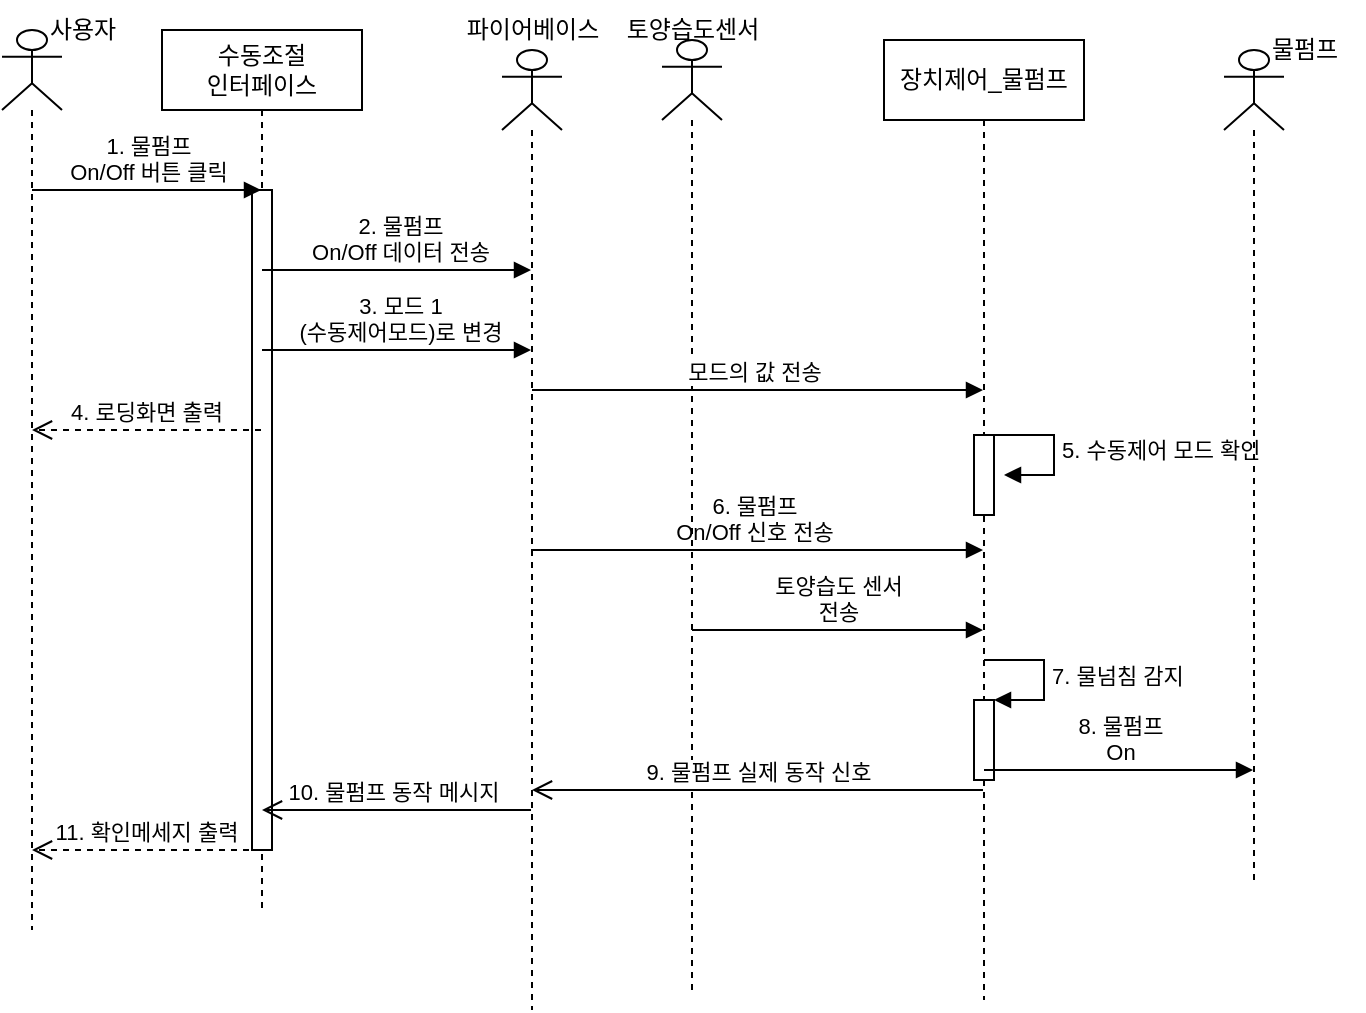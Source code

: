 <mxfile version="20.5.3" type="github">
  <diagram id="QDg-Uc9_VLPLqPZ0KN7H" name="페이지-1">
    <mxGraphModel dx="1189" dy="672" grid="1" gridSize="10" guides="1" tooltips="1" connect="1" arrows="1" fold="1" page="1" pageScale="1" pageWidth="3300" pageHeight="4681" math="0" shadow="0">
      <root>
        <mxCell id="0" />
        <mxCell id="1" parent="0" />
        <mxCell id="m533QYnePMexXK54dJPi-2" value="수동조절&lt;br&gt;&amp;nbsp;인터페이스&lt;span style=&quot;white-space: pre;&quot;&gt; &lt;/span&gt;" style="shape=umlLifeline;perimeter=lifelinePerimeter;whiteSpace=wrap;html=1;container=1;collapsible=0;recursiveResize=0;outlineConnect=0;" parent="1" vertex="1">
          <mxGeometry x="330" y="30" width="100" height="440" as="geometry" />
        </mxCell>
        <mxCell id="fCSJHaDYAhfbXdrU-aAX-2" value="" style="html=1;points=[];perimeter=orthogonalPerimeter;" vertex="1" parent="m533QYnePMexXK54dJPi-2">
          <mxGeometry x="45" y="80" width="10" height="330" as="geometry" />
        </mxCell>
        <mxCell id="m533QYnePMexXK54dJPi-4" value="장치제어_물펌프" style="shape=umlLifeline;perimeter=lifelinePerimeter;whiteSpace=wrap;html=1;container=1;collapsible=0;recursiveResize=0;outlineConnect=0;" parent="1" vertex="1">
          <mxGeometry x="691" y="35" width="100" height="480" as="geometry" />
        </mxCell>
        <mxCell id="UEWJTj2JjrnhlsZKva8_-14" value="" style="html=1;points=[];perimeter=orthogonalPerimeter;" parent="m533QYnePMexXK54dJPi-4" vertex="1">
          <mxGeometry x="45" y="330" width="10" height="40" as="geometry" />
        </mxCell>
        <mxCell id="UEWJTj2JjrnhlsZKva8_-15" value="7. 물넘침 감지" style="edgeStyle=orthogonalEdgeStyle;html=1;align=left;spacingLeft=2;endArrow=block;rounded=0;entryX=1;entryY=0;" parent="m533QYnePMexXK54dJPi-4" target="UEWJTj2JjrnhlsZKva8_-14" edge="1">
          <mxGeometry relative="1" as="geometry">
            <mxPoint x="50" y="310" as="sourcePoint" />
            <Array as="points">
              <mxPoint x="80" y="310" />
            </Array>
          </mxGeometry>
        </mxCell>
        <mxCell id="fCSJHaDYAhfbXdrU-aAX-12" value="5. 수동제어 모드 확인" style="edgeStyle=orthogonalEdgeStyle;html=1;align=left;spacingLeft=2;endArrow=block;rounded=0;entryX=1;entryY=0;" edge="1" parent="m533QYnePMexXK54dJPi-4">
          <mxGeometry relative="1" as="geometry">
            <mxPoint x="55" y="197.5" as="sourcePoint" />
            <Array as="points">
              <mxPoint x="85" y="197.5" />
            </Array>
            <mxPoint x="60" y="217.5" as="targetPoint" />
          </mxGeometry>
        </mxCell>
        <mxCell id="fCSJHaDYAhfbXdrU-aAX-11" value="" style="html=1;points=[];perimeter=orthogonalPerimeter;" vertex="1" parent="m533QYnePMexXK54dJPi-4">
          <mxGeometry x="45" y="197.5" width="10" height="40" as="geometry" />
        </mxCell>
        <mxCell id="m533QYnePMexXK54dJPi-6" value="1. 물펌프&lt;br&gt;On/Off 버튼 클릭" style="html=1;verticalAlign=bottom;endArrow=block;rounded=0;" parent="1" source="UEWJTj2JjrnhlsZKva8_-1" target="m533QYnePMexXK54dJPi-2" edge="1">
          <mxGeometry width="80" relative="1" as="geometry">
            <mxPoint x="269.5" y="140" as="sourcePoint" />
            <mxPoint x="650" y="260" as="targetPoint" />
            <Array as="points">
              <mxPoint x="340" y="110" />
            </Array>
          </mxGeometry>
        </mxCell>
        <mxCell id="m533QYnePMexXK54dJPi-7" value="11. 확인메세지 출력" style="html=1;verticalAlign=bottom;endArrow=open;dashed=1;endSize=8;rounded=0;" parent="1" source="m533QYnePMexXK54dJPi-2" target="UEWJTj2JjrnhlsZKva8_-1" edge="1">
          <mxGeometry relative="1" as="geometry">
            <mxPoint x="650" y="260" as="sourcePoint" />
            <mxPoint x="269.5" y="170" as="targetPoint" />
            <Array as="points">
              <mxPoint x="350" y="440" />
            </Array>
          </mxGeometry>
        </mxCell>
        <mxCell id="m533QYnePMexXK54dJPi-8" value="2. 물펌프&lt;br&gt;On/Off 데이터 전송" style="html=1;verticalAlign=bottom;endArrow=block;rounded=0;" parent="1" source="m533QYnePMexXK54dJPi-2" target="UEWJTj2JjrnhlsZKva8_-5" edge="1">
          <mxGeometry x="0.015" width="80" relative="1" as="geometry">
            <mxPoint x="199.5" y="150" as="sourcePoint" />
            <mxPoint x="414.5" y="150.0" as="targetPoint" />
            <Array as="points">
              <mxPoint x="380" y="150" />
            </Array>
            <mxPoint as="offset" />
          </mxGeometry>
        </mxCell>
        <mxCell id="m533QYnePMexXK54dJPi-10" value="6. 물펌프&lt;br&gt;On/Off 신호 전송" style="html=1;verticalAlign=bottom;endArrow=block;rounded=0;" parent="1" target="m533QYnePMexXK54dJPi-4" edge="1">
          <mxGeometry x="-0.019" width="80" relative="1" as="geometry">
            <mxPoint x="514.5" y="290" as="sourcePoint" />
            <mxPoint x="829.5" y="290" as="targetPoint" />
            <Array as="points">
              <mxPoint x="530" y="290" />
            </Array>
            <mxPoint as="offset" />
          </mxGeometry>
        </mxCell>
        <mxCell id="m533QYnePMexXK54dJPi-12" value="8. 물펌프&lt;br&gt;On" style="html=1;verticalAlign=bottom;endArrow=block;rounded=0;" parent="1" source="m533QYnePMexXK54dJPi-4" target="UEWJTj2JjrnhlsZKva8_-3" edge="1">
          <mxGeometry width="80" relative="1" as="geometry">
            <mxPoint x="721" y="420" as="sourcePoint" />
            <mxPoint x="870.5" y="390" as="targetPoint" />
            <Array as="points">
              <mxPoint x="802" y="400" />
            </Array>
          </mxGeometry>
        </mxCell>
        <mxCell id="UEWJTj2JjrnhlsZKva8_-1" value="" style="shape=umlLifeline;participant=umlActor;perimeter=lifelinePerimeter;whiteSpace=wrap;html=1;container=1;collapsible=0;recursiveResize=0;verticalAlign=top;spacingTop=36;outlineConnect=0;" parent="1" vertex="1">
          <mxGeometry x="250" y="30" width="30" height="450" as="geometry" />
        </mxCell>
        <mxCell id="UEWJTj2JjrnhlsZKva8_-2" value="사용자" style="text;html=1;align=center;verticalAlign=middle;resizable=0;points=[];autosize=1;strokeColor=none;fillColor=none;" parent="1" vertex="1">
          <mxGeometry x="260" y="15" width="60" height="30" as="geometry" />
        </mxCell>
        <mxCell id="UEWJTj2JjrnhlsZKva8_-3" value="" style="shape=umlLifeline;participant=umlActor;perimeter=lifelinePerimeter;whiteSpace=wrap;html=1;container=1;collapsible=0;recursiveResize=0;verticalAlign=top;spacingTop=36;outlineConnect=0;" parent="1" vertex="1">
          <mxGeometry x="861" y="40" width="30" height="415" as="geometry" />
        </mxCell>
        <mxCell id="UEWJTj2JjrnhlsZKva8_-4" value="물펌프" style="text;html=1;align=center;verticalAlign=middle;resizable=0;points=[];autosize=1;strokeColor=none;fillColor=none;" parent="1" vertex="1">
          <mxGeometry x="871" y="25" width="60" height="30" as="geometry" />
        </mxCell>
        <mxCell id="UEWJTj2JjrnhlsZKva8_-5" value="" style="shape=umlLifeline;participant=umlActor;perimeter=lifelinePerimeter;whiteSpace=wrap;html=1;container=1;collapsible=0;recursiveResize=0;verticalAlign=top;spacingTop=36;outlineConnect=0;" parent="1" vertex="1">
          <mxGeometry x="500" y="40" width="30" height="480" as="geometry" />
        </mxCell>
        <mxCell id="UEWJTj2JjrnhlsZKva8_-6" value="파이어베이스" style="text;html=1;align=center;verticalAlign=middle;resizable=0;points=[];autosize=1;strokeColor=none;fillColor=none;" parent="1" vertex="1">
          <mxGeometry x="465" y="15" width="100" height="30" as="geometry" />
        </mxCell>
        <mxCell id="UEWJTj2JjrnhlsZKva8_-9" value="" style="shape=umlLifeline;participant=umlActor;perimeter=lifelinePerimeter;whiteSpace=wrap;html=1;container=1;collapsible=0;recursiveResize=0;verticalAlign=top;spacingTop=36;outlineConnect=0;" parent="1" vertex="1">
          <mxGeometry x="580" y="35" width="30" height="475" as="geometry" />
        </mxCell>
        <mxCell id="UEWJTj2JjrnhlsZKva8_-10" value="토양습도센서" style="text;html=1;align=center;verticalAlign=middle;resizable=0;points=[];autosize=1;strokeColor=none;fillColor=none;" parent="1" vertex="1">
          <mxGeometry x="545" y="15" width="100" height="30" as="geometry" />
        </mxCell>
        <mxCell id="fCSJHaDYAhfbXdrU-aAX-3" value="4. 로딩화면 출력" style="html=1;verticalAlign=bottom;endArrow=open;dashed=1;endSize=8;rounded=0;" edge="1" parent="1" source="m533QYnePMexXK54dJPi-2" target="UEWJTj2JjrnhlsZKva8_-1">
          <mxGeometry relative="1" as="geometry">
            <mxPoint x="429.5" y="420" as="sourcePoint" />
            <mxPoint x="274.5" y="420" as="targetPoint" />
            <Array as="points">
              <mxPoint x="340" y="230" />
            </Array>
          </mxGeometry>
        </mxCell>
        <mxCell id="fCSJHaDYAhfbXdrU-aAX-5" value="9. 물펌프 실제 동작 신호" style="html=1;verticalAlign=bottom;endArrow=open;endSize=8;rounded=0;" edge="1" parent="1" source="m533QYnePMexXK54dJPi-4" target="UEWJTj2JjrnhlsZKva8_-5">
          <mxGeometry relative="1" as="geometry">
            <mxPoint x="500" y="420" as="sourcePoint" />
            <mxPoint x="345" y="420" as="targetPoint" />
            <Array as="points">
              <mxPoint x="620" y="410" />
            </Array>
          </mxGeometry>
        </mxCell>
        <mxCell id="fCSJHaDYAhfbXdrU-aAX-6" value="10. 물펌프 동작 메시지&amp;nbsp;" style="html=1;verticalAlign=bottom;endArrow=open;endSize=8;rounded=0;" edge="1" parent="1" source="UEWJTj2JjrnhlsZKva8_-5" target="m533QYnePMexXK54dJPi-2">
          <mxGeometry relative="1" as="geometry">
            <mxPoint x="764.5" y="420" as="sourcePoint" />
            <mxPoint x="464.5" y="420" as="targetPoint" />
            <Array as="points">
              <mxPoint x="400" y="420" />
            </Array>
          </mxGeometry>
        </mxCell>
        <mxCell id="fCSJHaDYAhfbXdrU-aAX-9" value="3. 모드 1&lt;br&gt;(수동제어모드)로 변경" style="html=1;verticalAlign=bottom;endArrow=block;rounded=0;" edge="1" parent="1" source="m533QYnePMexXK54dJPi-2" target="UEWJTj2JjrnhlsZKva8_-5">
          <mxGeometry x="0.015" width="80" relative="1" as="geometry">
            <mxPoint x="333.5" y="180" as="sourcePoint" />
            <mxPoint x="464.5" y="180" as="targetPoint" />
            <Array as="points">
              <mxPoint x="390" y="190" />
            </Array>
            <mxPoint as="offset" />
          </mxGeometry>
        </mxCell>
        <mxCell id="fCSJHaDYAhfbXdrU-aAX-10" value="모드의 값 전송" style="html=1;verticalAlign=bottom;endArrow=block;rounded=0;" edge="1" parent="1" source="UEWJTj2JjrnhlsZKva8_-5" target="m533QYnePMexXK54dJPi-4">
          <mxGeometry x="-0.019" width="80" relative="1" as="geometry">
            <mxPoint x="464.5" y="280" as="sourcePoint" />
            <mxPoint x="739.5" y="210.0" as="targetPoint" />
            <Array as="points">
              <mxPoint x="570" y="210" />
            </Array>
            <mxPoint as="offset" />
          </mxGeometry>
        </mxCell>
        <mxCell id="UEWJTj2JjrnhlsZKva8_-11" value="토양습도 센서&lt;br&gt;전송" style="html=1;verticalAlign=bottom;endArrow=block;rounded=0;" parent="1" source="UEWJTj2JjrnhlsZKva8_-9" target="m533QYnePMexXK54dJPi-4" edge="1">
          <mxGeometry width="80" relative="1" as="geometry">
            <mxPoint x="511" y="330" as="sourcePoint" />
            <mxPoint x="746" y="330" as="targetPoint" />
            <Array as="points">
              <mxPoint x="660" y="330" />
            </Array>
          </mxGeometry>
        </mxCell>
      </root>
    </mxGraphModel>
  </diagram>
</mxfile>
